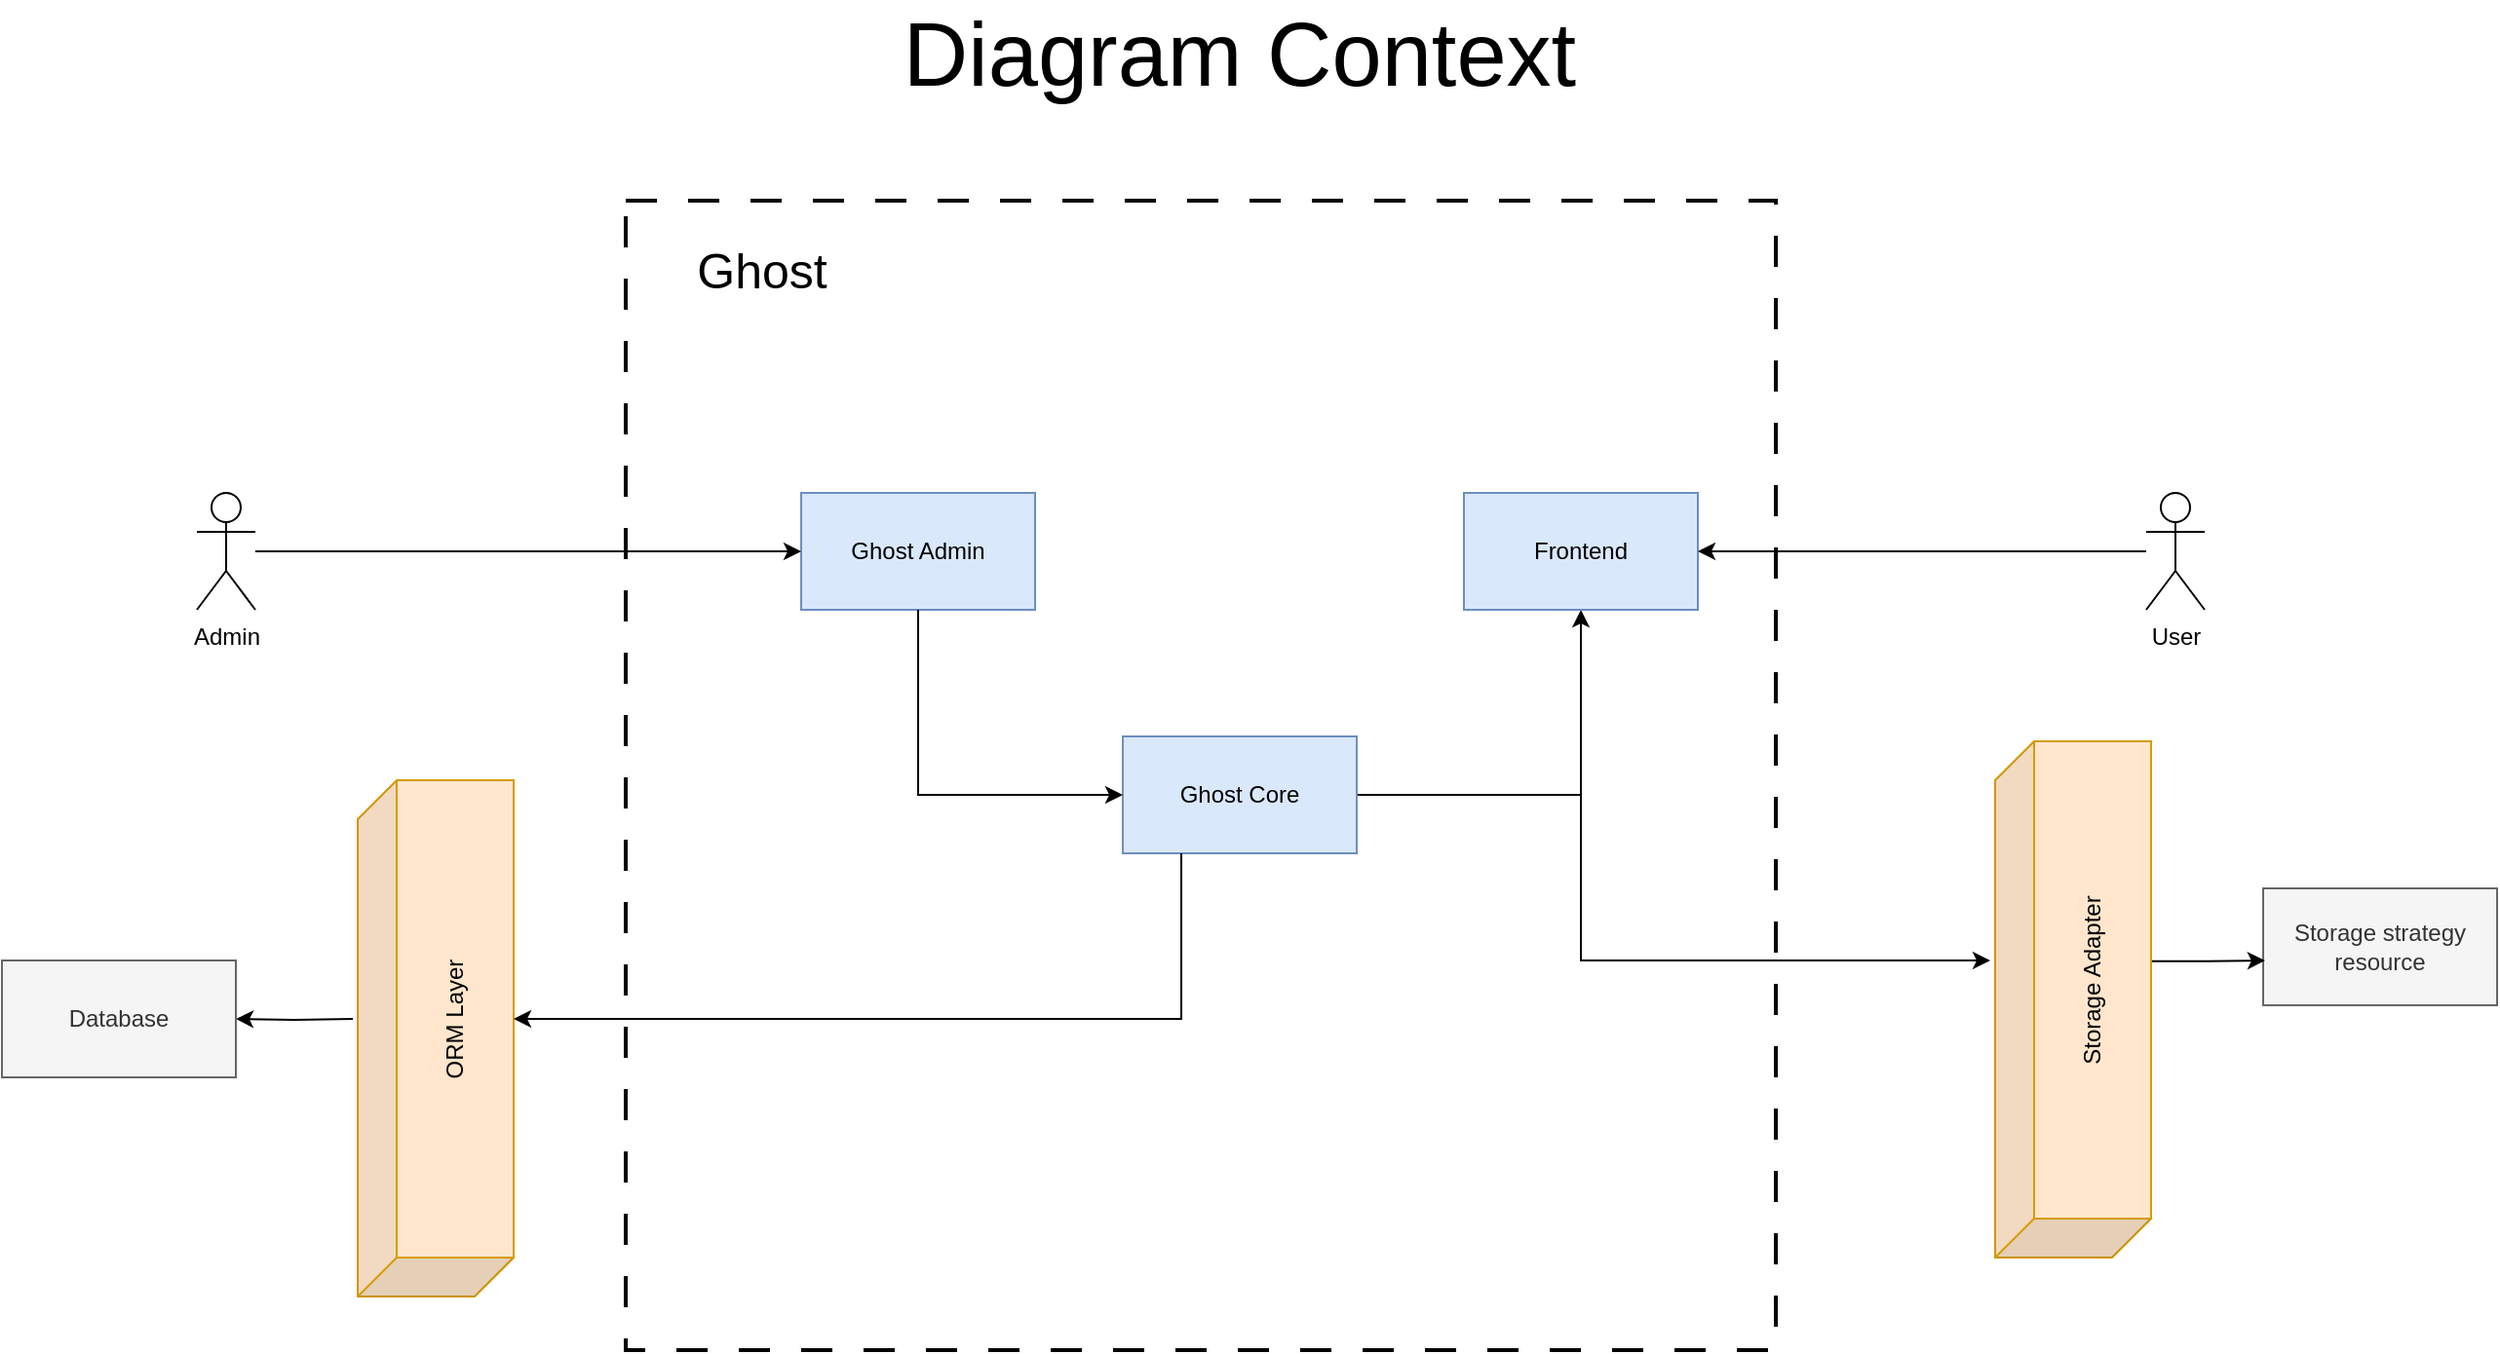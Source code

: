 <mxfile version="21.1.8" type="github">
  <diagram name="Page-1" id="_ydn3LUw1yG9bs5Q3jCW">
    <mxGraphModel dx="2787" dy="945" grid="1" gridSize="10" guides="1" tooltips="1" connect="1" arrows="1" fold="1" page="1" pageScale="1" pageWidth="1100" pageHeight="850" math="0" shadow="0">
      <root>
        <mxCell id="0" />
        <mxCell id="1" parent="0" />
        <mxCell id="O_hkodhPxXUhkWjC5r43-2" value="" style="whiteSpace=wrap;html=1;aspect=fixed;fillColor=none;dashed=1;dashPattern=8 8;strokeWidth=2;" vertex="1" parent="1">
          <mxGeometry x="250" y="120" width="590" height="590" as="geometry" />
        </mxCell>
        <mxCell id="O_hkodhPxXUhkWjC5r43-10" style="edgeStyle=orthogonalEdgeStyle;rounded=0;orthogonalLoop=1;jettySize=auto;html=1;" edge="1" parent="1" source="O_hkodhPxXUhkWjC5r43-3" target="O_hkodhPxXUhkWjC5r43-6">
          <mxGeometry relative="1" as="geometry" />
        </mxCell>
        <mxCell id="O_hkodhPxXUhkWjC5r43-18" style="edgeStyle=orthogonalEdgeStyle;rounded=0;orthogonalLoop=1;jettySize=auto;html=1;entryX=0;entryY=0.5;entryDx=0;entryDy=0;" edge="1" parent="1" source="O_hkodhPxXUhkWjC5r43-3">
          <mxGeometry relative="1" as="geometry">
            <mxPoint x="950" y="510" as="targetPoint" />
            <Array as="points">
              <mxPoint x="740" y="425" />
              <mxPoint x="740" y="510" />
            </Array>
          </mxGeometry>
        </mxCell>
        <mxCell id="O_hkodhPxXUhkWjC5r43-3" value="Ghost Core&lt;br&gt;" style="rounded=0;whiteSpace=wrap;html=1;fillColor=#dae8fc;strokeColor=#6c8ebf;" vertex="1" parent="1">
          <mxGeometry x="505" y="395" width="120" height="60" as="geometry" />
        </mxCell>
        <mxCell id="O_hkodhPxXUhkWjC5r43-4" value="Ghost Admin" style="rounded=0;whiteSpace=wrap;html=1;fillColor=#dae8fc;strokeColor=#6c8ebf;" vertex="1" parent="1">
          <mxGeometry x="340" y="270" width="120" height="60" as="geometry" />
        </mxCell>
        <mxCell id="O_hkodhPxXUhkWjC5r43-5" value="" style="endArrow=classic;html=1;rounded=0;exitX=0.5;exitY=1;exitDx=0;exitDy=0;entryX=0;entryY=0.5;entryDx=0;entryDy=0;edgeStyle=orthogonalEdgeStyle;" edge="1" parent="1" source="O_hkodhPxXUhkWjC5r43-4" target="O_hkodhPxXUhkWjC5r43-3">
          <mxGeometry width="50" height="50" relative="1" as="geometry">
            <mxPoint x="390" y="410" as="sourcePoint" />
            <mxPoint x="440" y="360" as="targetPoint" />
          </mxGeometry>
        </mxCell>
        <mxCell id="O_hkodhPxXUhkWjC5r43-6" value="Frontend" style="rounded=0;whiteSpace=wrap;html=1;fillColor=#dae8fc;strokeColor=#6c8ebf;" vertex="1" parent="1">
          <mxGeometry x="680" y="270" width="120" height="60" as="geometry" />
        </mxCell>
        <mxCell id="O_hkodhPxXUhkWjC5r43-8" value="Ghost" style="text;html=1;strokeColor=none;fillColor=none;align=center;verticalAlign=middle;whiteSpace=wrap;rounded=0;fontSize=25;" vertex="1" parent="1">
          <mxGeometry x="290" y="140" width="60" height="30" as="geometry" />
        </mxCell>
        <mxCell id="O_hkodhPxXUhkWjC5r43-12" style="edgeStyle=orthogonalEdgeStyle;rounded=0;orthogonalLoop=1;jettySize=auto;html=1;entryX=1;entryY=0.5;entryDx=0;entryDy=0;" edge="1" parent="1" source="O_hkodhPxXUhkWjC5r43-11" target="O_hkodhPxXUhkWjC5r43-6">
          <mxGeometry relative="1" as="geometry" />
        </mxCell>
        <mxCell id="O_hkodhPxXUhkWjC5r43-11" value="User" style="shape=umlActor;verticalLabelPosition=bottom;verticalAlign=top;html=1;outlineConnect=0;" vertex="1" parent="1">
          <mxGeometry x="1030" y="270" width="30" height="60" as="geometry" />
        </mxCell>
        <mxCell id="O_hkodhPxXUhkWjC5r43-14" style="edgeStyle=orthogonalEdgeStyle;rounded=0;orthogonalLoop=1;jettySize=auto;html=1;" edge="1" parent="1" source="O_hkodhPxXUhkWjC5r43-13" target="O_hkodhPxXUhkWjC5r43-4">
          <mxGeometry relative="1" as="geometry" />
        </mxCell>
        <mxCell id="O_hkodhPxXUhkWjC5r43-13" value="Admin" style="shape=umlActor;verticalLabelPosition=bottom;verticalAlign=top;html=1;outlineConnect=0;" vertex="1" parent="1">
          <mxGeometry x="30" y="270" width="30" height="60" as="geometry" />
        </mxCell>
        <mxCell id="O_hkodhPxXUhkWjC5r43-20" value="Storage strategy resource" style="rounded=0;whiteSpace=wrap;html=1;fillColor=#f5f5f5;fontColor=#333333;strokeColor=#666666;" vertex="1" parent="1">
          <mxGeometry x="1090" y="473" width="120" height="60" as="geometry" />
        </mxCell>
        <mxCell id="O_hkodhPxXUhkWjC5r43-22" style="edgeStyle=orthogonalEdgeStyle;rounded=0;orthogonalLoop=1;jettySize=auto;html=1;entryX=0.008;entryY=0.617;entryDx=0;entryDy=0;entryPerimeter=0;exitX=0.574;exitY=0.992;exitDx=0;exitDy=0;exitPerimeter=0;" edge="1" parent="1" source="O_hkodhPxXUhkWjC5r43-21" target="O_hkodhPxXUhkWjC5r43-20">
          <mxGeometry relative="1" as="geometry">
            <Array as="points" />
          </mxGeometry>
        </mxCell>
        <mxCell id="O_hkodhPxXUhkWjC5r43-21" value="Storage Adapter" style="shape=cube;whiteSpace=wrap;html=1;boundedLbl=1;backgroundOutline=1;darkOpacity=0.05;darkOpacity2=0.1;rotation=-90;fillColor=#ffe6cc;strokeColor=#d79b00;" vertex="1" parent="1">
          <mxGeometry x="860" y="490" width="265" height="80" as="geometry" />
        </mxCell>
        <mxCell id="O_hkodhPxXUhkWjC5r43-26" style="edgeStyle=orthogonalEdgeStyle;rounded=0;orthogonalLoop=1;jettySize=auto;html=1;entryX=1;entryY=0.5;entryDx=0;entryDy=0;" edge="1" parent="1" target="O_hkodhPxXUhkWjC5r43-25">
          <mxGeometry relative="1" as="geometry">
            <mxPoint x="110" y="540" as="sourcePoint" />
          </mxGeometry>
        </mxCell>
        <mxCell id="O_hkodhPxXUhkWjC5r43-23" value="ORM Layer" style="shape=cube;whiteSpace=wrap;html=1;boundedLbl=1;backgroundOutline=1;darkOpacity=0.05;darkOpacity2=0.1;rotation=-90;fillColor=#ffe6cc;strokeColor=#d79b00;" vertex="1" parent="1">
          <mxGeometry x="20" y="510" width="265" height="80" as="geometry" />
        </mxCell>
        <mxCell id="O_hkodhPxXUhkWjC5r43-24" value="" style="endArrow=classic;html=1;rounded=0;exitX=0.25;exitY=1;exitDx=0;exitDy=0;entryX=0;entryY=0;entryDx=142.5;entryDy=80;entryPerimeter=0;edgeStyle=orthogonalEdgeStyle;" edge="1" parent="1" source="O_hkodhPxXUhkWjC5r43-3" target="O_hkodhPxXUhkWjC5r43-23">
          <mxGeometry width="50" height="50" relative="1" as="geometry">
            <mxPoint x="440" y="420" as="sourcePoint" />
            <mxPoint x="490" y="370" as="targetPoint" />
          </mxGeometry>
        </mxCell>
        <mxCell id="O_hkodhPxXUhkWjC5r43-25" value="Database" style="rounded=0;whiteSpace=wrap;html=1;fillColor=#f5f5f5;fontColor=#333333;strokeColor=#666666;" vertex="1" parent="1">
          <mxGeometry x="-70" y="510" width="120" height="60" as="geometry" />
        </mxCell>
        <mxCell id="O_hkodhPxXUhkWjC5r43-27" value="&lt;font style=&quot;font-size: 46px;&quot;&gt;Diagram Context&lt;/font&gt;" style="text;html=1;strokeColor=none;fillColor=none;align=center;verticalAlign=middle;whiteSpace=wrap;rounded=0;fontSize=32;" vertex="1" parent="1">
          <mxGeometry x="360" y="30" width="410" height="30" as="geometry" />
        </mxCell>
      </root>
    </mxGraphModel>
  </diagram>
</mxfile>
